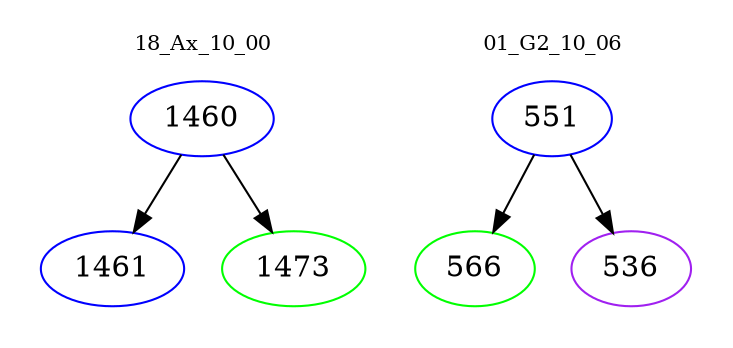 digraph{
subgraph cluster_0 {
color = white
label = "18_Ax_10_00";
fontsize=10;
T0_1460 [label="1460", color="blue"]
T0_1460 -> T0_1461 [color="black"]
T0_1461 [label="1461", color="blue"]
T0_1460 -> T0_1473 [color="black"]
T0_1473 [label="1473", color="green"]
}
subgraph cluster_1 {
color = white
label = "01_G2_10_06";
fontsize=10;
T1_551 [label="551", color="blue"]
T1_551 -> T1_566 [color="black"]
T1_566 [label="566", color="green"]
T1_551 -> T1_536 [color="black"]
T1_536 [label="536", color="purple"]
}
}
